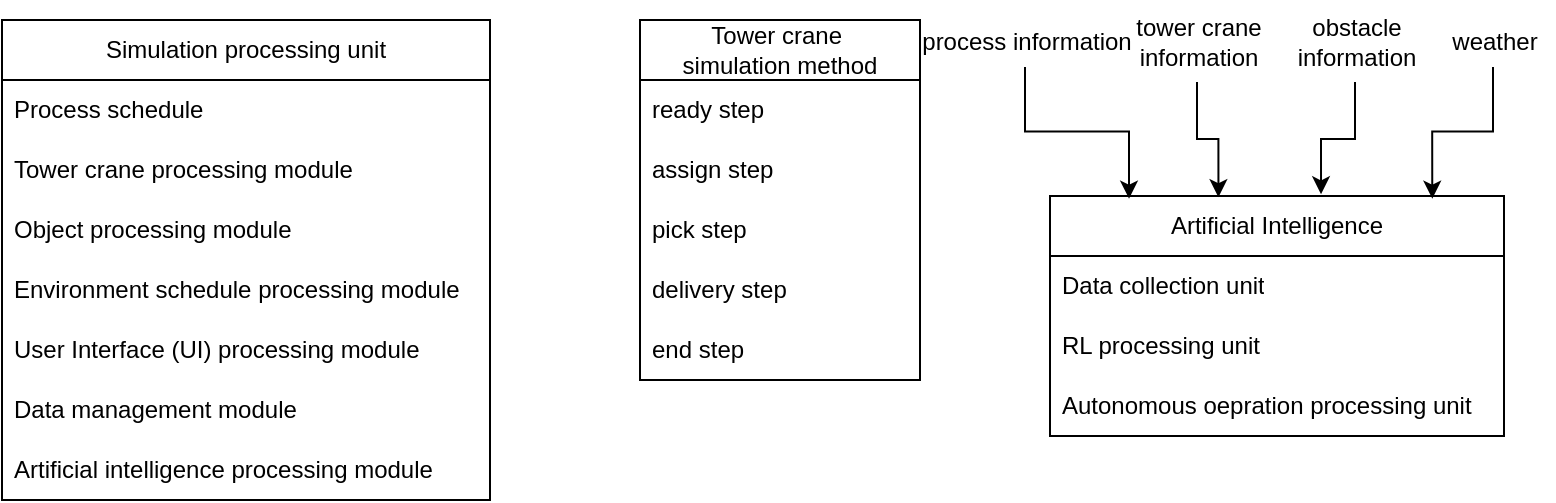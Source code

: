 <mxfile border="50" scale="3" compressed="false" locked="false" version="28.1.0">
  <diagram name="Blank" id="YmL12bMKpDGza6XwsDPr">
    <mxGraphModel dx="1501" dy="782" grid="1" gridSize="10" guides="1" tooltips="1" connect="1" arrows="1" fold="1" page="1" pageScale="1" pageWidth="413" pageHeight="583" background="none" math="1" shadow="0">
      <root>
        <mxCell id="X5NqExCQtvZxIxQ7pmgY-0" />
        <mxCell id="1" parent="X5NqExCQtvZxIxQ7pmgY-0" />
        <mxCell id="opVt_3lsyXinjnF3gYwn-2" value="Simulation processing unit" style="swimlane;fontStyle=0;childLayout=stackLayout;horizontal=1;startSize=30;horizontalStack=0;resizeParent=1;resizeParentMax=0;resizeLast=0;collapsible=1;marginBottom=0;whiteSpace=wrap;html=1;" vertex="1" parent="1">
          <mxGeometry x="40" y="40" width="244" height="240" as="geometry" />
        </mxCell>
        <mxCell id="opVt_3lsyXinjnF3gYwn-3" value="Process schedule" style="text;strokeColor=none;fillColor=none;align=left;verticalAlign=middle;spacingLeft=4;spacingRight=4;overflow=hidden;points=[[0,0.5],[1,0.5]];portConstraint=eastwest;rotatable=0;whiteSpace=wrap;html=1;" vertex="1" parent="opVt_3lsyXinjnF3gYwn-2">
          <mxGeometry y="30" width="244" height="30" as="geometry" />
        </mxCell>
        <mxCell id="opVt_3lsyXinjnF3gYwn-7" value="Tower crane processing module" style="text;strokeColor=none;fillColor=none;align=left;verticalAlign=middle;spacingLeft=4;spacingRight=4;overflow=hidden;points=[[0,0.5],[1,0.5]];portConstraint=eastwest;rotatable=0;whiteSpace=wrap;html=1;" vertex="1" parent="opVt_3lsyXinjnF3gYwn-2">
          <mxGeometry y="60" width="244" height="30" as="geometry" />
        </mxCell>
        <mxCell id="opVt_3lsyXinjnF3gYwn-8" value="Object processing module" style="text;strokeColor=none;fillColor=none;align=left;verticalAlign=middle;spacingLeft=4;spacingRight=4;overflow=hidden;points=[[0,0.5],[1,0.5]];portConstraint=eastwest;rotatable=0;whiteSpace=wrap;html=1;" vertex="1" parent="opVt_3lsyXinjnF3gYwn-2">
          <mxGeometry y="90" width="244" height="30" as="geometry" />
        </mxCell>
        <mxCell id="opVt_3lsyXinjnF3gYwn-6" value="Environment schedule processing module" style="text;strokeColor=none;fillColor=none;align=left;verticalAlign=middle;spacingLeft=4;spacingRight=4;overflow=hidden;points=[[0,0.5],[1,0.5]];portConstraint=eastwest;rotatable=0;whiteSpace=wrap;html=1;" vertex="1" parent="opVt_3lsyXinjnF3gYwn-2">
          <mxGeometry y="120" width="244" height="30" as="geometry" />
        </mxCell>
        <mxCell id="opVt_3lsyXinjnF3gYwn-5" value="User Interface (UI) processing module" style="text;strokeColor=none;fillColor=none;align=left;verticalAlign=middle;spacingLeft=4;spacingRight=4;overflow=hidden;points=[[0,0.5],[1,0.5]];portConstraint=eastwest;rotatable=0;whiteSpace=wrap;html=1;" vertex="1" parent="opVt_3lsyXinjnF3gYwn-2">
          <mxGeometry y="150" width="244" height="30" as="geometry" />
        </mxCell>
        <mxCell id="opVt_3lsyXinjnF3gYwn-9" value="Data management module" style="text;strokeColor=none;fillColor=none;align=left;verticalAlign=middle;spacingLeft=4;spacingRight=4;overflow=hidden;points=[[0,0.5],[1,0.5]];portConstraint=eastwest;rotatable=0;whiteSpace=wrap;html=1;" vertex="1" parent="opVt_3lsyXinjnF3gYwn-2">
          <mxGeometry y="180" width="244" height="30" as="geometry" />
        </mxCell>
        <mxCell id="opVt_3lsyXinjnF3gYwn-10" value="Artificial intelligence processing module" style="text;strokeColor=none;fillColor=none;align=left;verticalAlign=middle;spacingLeft=4;spacingRight=4;overflow=hidden;points=[[0,0.5],[1,0.5]];portConstraint=eastwest;rotatable=0;whiteSpace=wrap;html=1;" vertex="1" parent="opVt_3lsyXinjnF3gYwn-2">
          <mxGeometry y="210" width="244" height="30" as="geometry" />
        </mxCell>
        <mxCell id="opVt_3lsyXinjnF3gYwn-13" value="tower crane&lt;div&gt;information&lt;/div&gt;" style="text;html=1;align=center;verticalAlign=middle;resizable=0;points=[];autosize=1;strokeColor=none;fillColor=none;" vertex="1" parent="1">
          <mxGeometry x="597" y="30" width="81" height="41" as="geometry" />
        </mxCell>
        <mxCell id="opVt_3lsyXinjnF3gYwn-14" value="&lt;span style=&quot;text-align: left; text-wrap-mode: wrap;&quot;&gt;process information&lt;/span&gt;" style="text;html=1;align=center;verticalAlign=middle;resizable=0;points=[];autosize=1;strokeColor=none;fillColor=none;" vertex="1" parent="1">
          <mxGeometry x="490" y="37.5" width="123" height="26" as="geometry" />
        </mxCell>
        <mxCell id="opVt_3lsyXinjnF3gYwn-15" value="obstacle&lt;div&gt;information&lt;/div&gt;" style="text;html=1;align=center;verticalAlign=middle;resizable=0;points=[];autosize=1;strokeColor=none;fillColor=none;" vertex="1" parent="1">
          <mxGeometry x="678" y="30" width="77" height="41" as="geometry" />
        </mxCell>
        <mxCell id="opVt_3lsyXinjnF3gYwn-16" value="weather" style="text;html=1;align=center;verticalAlign=middle;resizable=0;points=[];autosize=1;strokeColor=none;fillColor=none;" vertex="1" parent="1">
          <mxGeometry x="755" y="37.5" width="61" height="26" as="geometry" />
        </mxCell>
        <mxCell id="opVt_3lsyXinjnF3gYwn-35" value="Tower crane&amp;nbsp;&lt;div&gt;simulation method&lt;/div&gt;" style="swimlane;fontStyle=0;childLayout=stackLayout;horizontal=1;startSize=30;horizontalStack=0;resizeParent=1;resizeParentMax=0;resizeLast=0;collapsible=1;marginBottom=0;whiteSpace=wrap;html=1;" vertex="1" parent="1">
          <mxGeometry x="359" y="40" width="140" height="180" as="geometry" />
        </mxCell>
        <mxCell id="opVt_3lsyXinjnF3gYwn-36" value="ready step" style="text;strokeColor=none;fillColor=none;align=left;verticalAlign=middle;spacingLeft=4;spacingRight=4;overflow=hidden;points=[[0,0.5],[1,0.5]];portConstraint=eastwest;rotatable=0;whiteSpace=wrap;html=1;" vertex="1" parent="opVt_3lsyXinjnF3gYwn-35">
          <mxGeometry y="30" width="140" height="30" as="geometry" />
        </mxCell>
        <mxCell id="opVt_3lsyXinjnF3gYwn-37" value="assign step" style="text;strokeColor=none;fillColor=none;align=left;verticalAlign=middle;spacingLeft=4;spacingRight=4;overflow=hidden;points=[[0,0.5],[1,0.5]];portConstraint=eastwest;rotatable=0;whiteSpace=wrap;html=1;" vertex="1" parent="opVt_3lsyXinjnF3gYwn-35">
          <mxGeometry y="60" width="140" height="30" as="geometry" />
        </mxCell>
        <mxCell id="opVt_3lsyXinjnF3gYwn-39" value="pick step" style="text;strokeColor=none;fillColor=none;align=left;verticalAlign=middle;spacingLeft=4;spacingRight=4;overflow=hidden;points=[[0,0.5],[1,0.5]];portConstraint=eastwest;rotatable=0;whiteSpace=wrap;html=1;" vertex="1" parent="opVt_3lsyXinjnF3gYwn-35">
          <mxGeometry y="90" width="140" height="30" as="geometry" />
        </mxCell>
        <mxCell id="opVt_3lsyXinjnF3gYwn-40" value="delivery step" style="text;strokeColor=none;fillColor=none;align=left;verticalAlign=middle;spacingLeft=4;spacingRight=4;overflow=hidden;points=[[0,0.5],[1,0.5]];portConstraint=eastwest;rotatable=0;whiteSpace=wrap;html=1;" vertex="1" parent="opVt_3lsyXinjnF3gYwn-35">
          <mxGeometry y="120" width="140" height="30" as="geometry" />
        </mxCell>
        <mxCell id="opVt_3lsyXinjnF3gYwn-38" value="end step" style="text;strokeColor=none;fillColor=none;align=left;verticalAlign=middle;spacingLeft=4;spacingRight=4;overflow=hidden;points=[[0,0.5],[1,0.5]];portConstraint=eastwest;rotatable=0;whiteSpace=wrap;html=1;" vertex="1" parent="opVt_3lsyXinjnF3gYwn-35">
          <mxGeometry y="150" width="140" height="30" as="geometry" />
        </mxCell>
        <mxCell id="opVt_3lsyXinjnF3gYwn-41" value="Artificial Intelligence" style="swimlane;fontStyle=0;childLayout=stackLayout;horizontal=1;startSize=30;horizontalStack=0;resizeParent=1;resizeParentMax=0;resizeLast=0;collapsible=1;marginBottom=0;whiteSpace=wrap;html=1;" vertex="1" parent="1">
          <mxGeometry x="564" y="128" width="227" height="120" as="geometry" />
        </mxCell>
        <mxCell id="opVt_3lsyXinjnF3gYwn-42" value="Data collection unit" style="text;strokeColor=none;fillColor=none;align=left;verticalAlign=middle;spacingLeft=4;spacingRight=4;overflow=hidden;points=[[0,0.5],[1,0.5]];portConstraint=eastwest;rotatable=0;whiteSpace=wrap;html=1;" vertex="1" parent="opVt_3lsyXinjnF3gYwn-41">
          <mxGeometry y="30" width="227" height="30" as="geometry" />
        </mxCell>
        <mxCell id="opVt_3lsyXinjnF3gYwn-43" value="RL processing unit" style="text;strokeColor=none;fillColor=none;align=left;verticalAlign=middle;spacingLeft=4;spacingRight=4;overflow=hidden;points=[[0,0.5],[1,0.5]];portConstraint=eastwest;rotatable=0;whiteSpace=wrap;html=1;" vertex="1" parent="opVt_3lsyXinjnF3gYwn-41">
          <mxGeometry y="60" width="227" height="30" as="geometry" />
        </mxCell>
        <mxCell id="opVt_3lsyXinjnF3gYwn-44" value="Autonomous oepration processing unit" style="text;strokeColor=none;fillColor=none;align=left;verticalAlign=middle;spacingLeft=4;spacingRight=4;overflow=hidden;points=[[0,0.5],[1,0.5]];portConstraint=eastwest;rotatable=0;whiteSpace=wrap;html=1;" vertex="1" parent="opVt_3lsyXinjnF3gYwn-41">
          <mxGeometry y="90" width="227" height="30" as="geometry" />
        </mxCell>
        <mxCell id="opVt_3lsyXinjnF3gYwn-46" style="edgeStyle=orthogonalEdgeStyle;rounded=0;orthogonalLoop=1;jettySize=auto;html=1;entryX=0.371;entryY=0.005;entryDx=0;entryDy=0;entryPerimeter=0;" edge="1" parent="1" source="opVt_3lsyXinjnF3gYwn-13" target="opVt_3lsyXinjnF3gYwn-41">
          <mxGeometry relative="1" as="geometry" />
        </mxCell>
        <mxCell id="opVt_3lsyXinjnF3gYwn-48" style="edgeStyle=orthogonalEdgeStyle;rounded=0;orthogonalLoop=1;jettySize=auto;html=1;entryX=0.842;entryY=0.011;entryDx=0;entryDy=0;entryPerimeter=0;" edge="1" parent="1" source="opVt_3lsyXinjnF3gYwn-16" target="opVt_3lsyXinjnF3gYwn-41">
          <mxGeometry relative="1" as="geometry" />
        </mxCell>
        <mxCell id="opVt_3lsyXinjnF3gYwn-49" style="edgeStyle=orthogonalEdgeStyle;rounded=0;orthogonalLoop=1;jettySize=auto;html=1;entryX=0.174;entryY=0.011;entryDx=0;entryDy=0;entryPerimeter=0;" edge="1" parent="1" source="opVt_3lsyXinjnF3gYwn-14" target="opVt_3lsyXinjnF3gYwn-41">
          <mxGeometry relative="1" as="geometry" />
        </mxCell>
        <mxCell id="opVt_3lsyXinjnF3gYwn-50" style="edgeStyle=orthogonalEdgeStyle;rounded=0;orthogonalLoop=1;jettySize=auto;html=1;entryX=0.597;entryY=-0.007;entryDx=0;entryDy=0;entryPerimeter=0;" edge="1" parent="1" source="opVt_3lsyXinjnF3gYwn-15" target="opVt_3lsyXinjnF3gYwn-41">
          <mxGeometry relative="1" as="geometry" />
        </mxCell>
      </root>
    </mxGraphModel>
  </diagram>
</mxfile>

